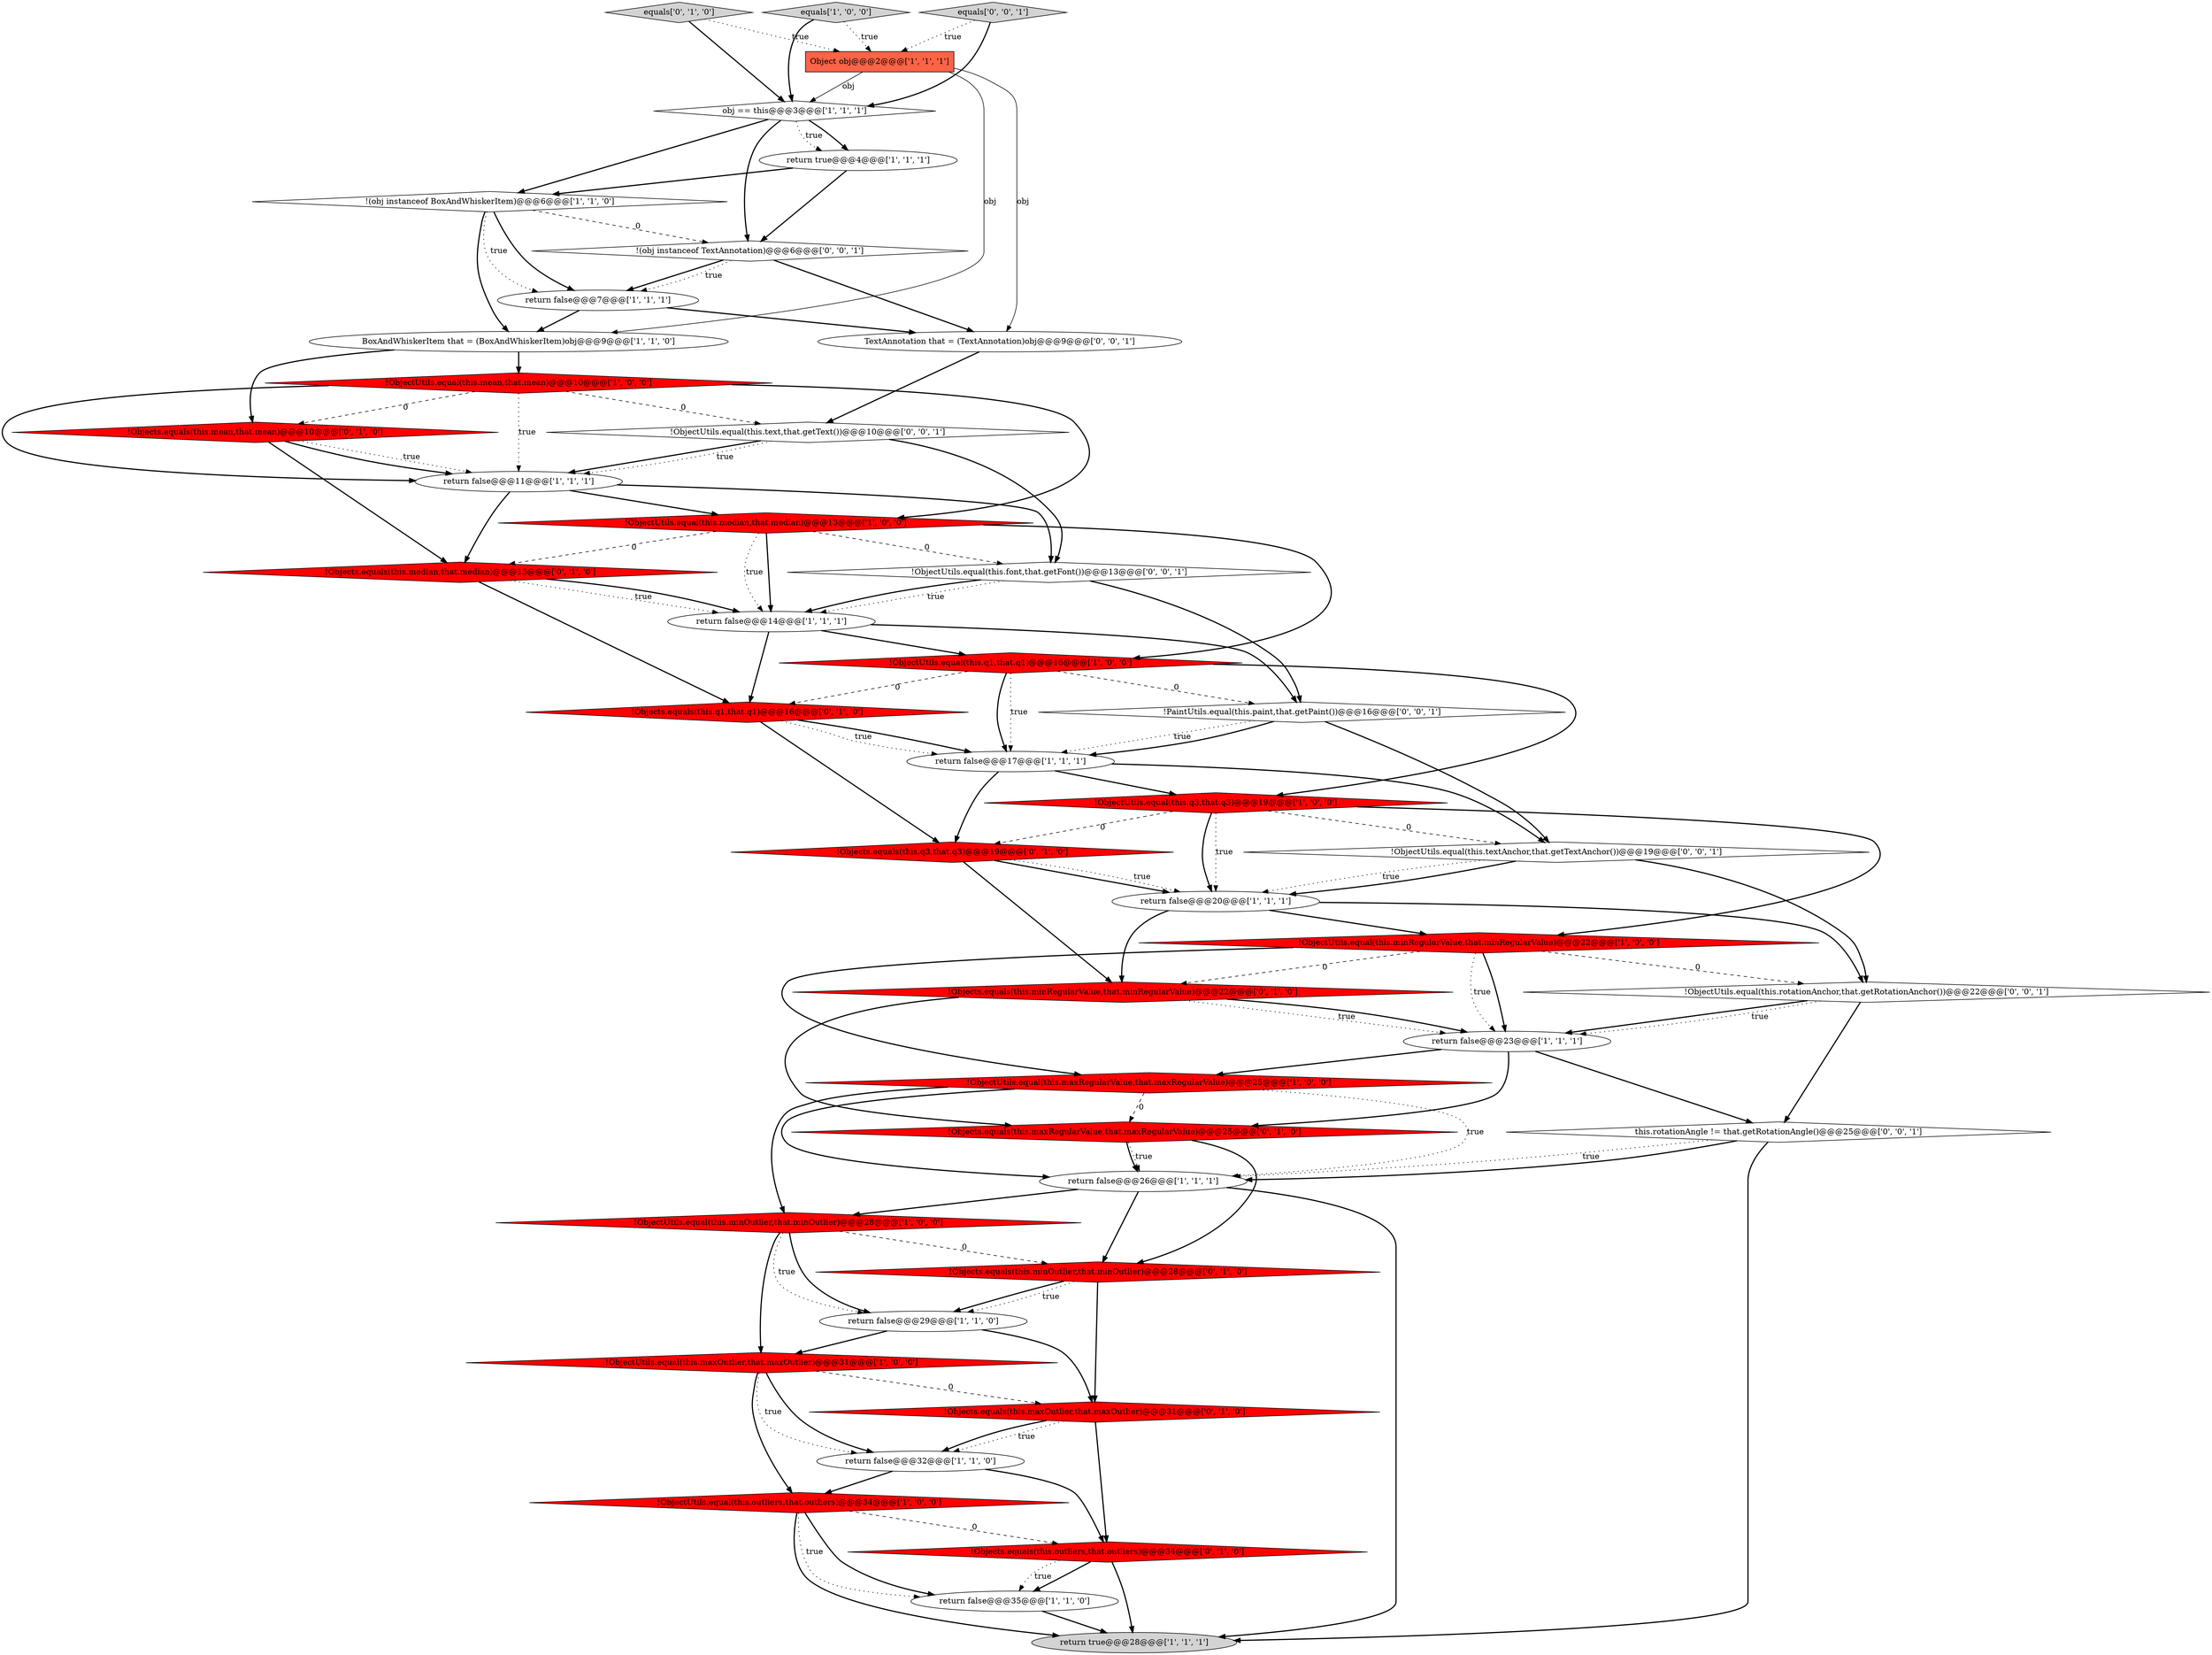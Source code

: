 digraph {
16 [style = filled, label = "return true@@@28@@@['1', '1', '1']", fillcolor = lightgray, shape = ellipse image = "AAA0AAABBB1BBB"];
34 [style = filled, label = "!Objects.equals(this.minRegularValue,that.minRegularValue)@@@22@@@['0', '1', '0']", fillcolor = red, shape = diamond image = "AAA1AAABBB2BBB"];
15 [style = filled, label = "!ObjectUtils.equal(this.q1,that.q1)@@@16@@@['1', '0', '0']", fillcolor = red, shape = diamond image = "AAA1AAABBB1BBB"];
20 [style = filled, label = "!ObjectUtils.equal(this.maxOutlier,that.maxOutlier)@@@31@@@['1', '0', '0']", fillcolor = red, shape = diamond image = "AAA1AAABBB1BBB"];
22 [style = filled, label = "!ObjectUtils.equal(this.q3,that.q3)@@@19@@@['1', '0', '0']", fillcolor = red, shape = diamond image = "AAA1AAABBB1BBB"];
26 [style = filled, label = "equals['0', '1', '0']", fillcolor = lightgray, shape = diamond image = "AAA0AAABBB2BBB"];
23 [style = filled, label = "return false@@@14@@@['1', '1', '1']", fillcolor = white, shape = ellipse image = "AAA0AAABBB1BBB"];
27 [style = filled, label = "!Objects.equals(this.q3,that.q3)@@@19@@@['0', '1', '0']", fillcolor = red, shape = diamond image = "AAA1AAABBB2BBB"];
6 [style = filled, label = "Object obj@@@2@@@['1', '1', '1']", fillcolor = tomato, shape = box image = "AAA0AAABBB1BBB"];
36 [style = filled, label = "!(obj instanceof TextAnnotation)@@@6@@@['0', '0', '1']", fillcolor = white, shape = diamond image = "AAA0AAABBB3BBB"];
2 [style = filled, label = "return false@@@32@@@['1', '1', '0']", fillcolor = white, shape = ellipse image = "AAA0AAABBB1BBB"];
24 [style = filled, label = "obj == this@@@3@@@['1', '1', '1']", fillcolor = white, shape = diamond image = "AAA0AAABBB1BBB"];
44 [style = filled, label = "!ObjectUtils.equal(this.text,that.getText())@@@10@@@['0', '0', '1']", fillcolor = white, shape = diamond image = "AAA0AAABBB3BBB"];
8 [style = filled, label = "equals['1', '0', '0']", fillcolor = lightgray, shape = diamond image = "AAA0AAABBB1BBB"];
13 [style = filled, label = "BoxAndWhiskerItem that = (BoxAndWhiskerItem)obj@@@9@@@['1', '1', '0']", fillcolor = white, shape = ellipse image = "AAA0AAABBB1BBB"];
18 [style = filled, label = "return false@@@29@@@['1', '1', '0']", fillcolor = white, shape = ellipse image = "AAA0AAABBB1BBB"];
39 [style = filled, label = "!PaintUtils.equal(this.paint,that.getPaint())@@@16@@@['0', '0', '1']", fillcolor = white, shape = diamond image = "AAA0AAABBB3BBB"];
31 [style = filled, label = "!Objects.equals(this.q1,that.q1)@@@16@@@['0', '1', '0']", fillcolor = red, shape = diamond image = "AAA1AAABBB2BBB"];
43 [style = filled, label = "TextAnnotation that = (TextAnnotation)obj@@@9@@@['0', '0', '1']", fillcolor = white, shape = ellipse image = "AAA0AAABBB3BBB"];
7 [style = filled, label = "return true@@@4@@@['1', '1', '1']", fillcolor = white, shape = ellipse image = "AAA0AAABBB1BBB"];
37 [style = filled, label = "!ObjectUtils.equal(this.rotationAnchor,that.getRotationAnchor())@@@22@@@['0', '0', '1']", fillcolor = white, shape = diamond image = "AAA0AAABBB3BBB"];
21 [style = filled, label = "!ObjectUtils.equal(this.minRegularValue,that.minRegularValue)@@@22@@@['1', '0', '0']", fillcolor = red, shape = diamond image = "AAA1AAABBB1BBB"];
3 [style = filled, label = "!ObjectUtils.equal(this.maxRegularValue,that.maxRegularValue)@@@25@@@['1', '0', '0']", fillcolor = red, shape = diamond image = "AAA1AAABBB1BBB"];
35 [style = filled, label = "!Objects.equals(this.minOutlier,that.minOutlier)@@@28@@@['0', '1', '0']", fillcolor = red, shape = diamond image = "AAA1AAABBB2BBB"];
4 [style = filled, label = "!ObjectUtils.equal(this.mean,that.mean)@@@10@@@['1', '0', '0']", fillcolor = red, shape = diamond image = "AAA1AAABBB1BBB"];
30 [style = filled, label = "!Objects.equals(this.mean,that.mean)@@@10@@@['0', '1', '0']", fillcolor = red, shape = diamond image = "AAA1AAABBB2BBB"];
0 [style = filled, label = "return false@@@17@@@['1', '1', '1']", fillcolor = white, shape = ellipse image = "AAA0AAABBB1BBB"];
14 [style = filled, label = "!ObjectUtils.equal(this.outliers,that.outliers)@@@34@@@['1', '0', '0']", fillcolor = red, shape = diamond image = "AAA1AAABBB1BBB"];
19 [style = filled, label = "return false@@@11@@@['1', '1', '1']", fillcolor = white, shape = ellipse image = "AAA0AAABBB1BBB"];
40 [style = filled, label = "this.rotationAngle != that.getRotationAngle()@@@25@@@['0', '0', '1']", fillcolor = white, shape = diamond image = "AAA0AAABBB3BBB"];
5 [style = filled, label = "!ObjectUtils.equal(this.median,that.median)@@@13@@@['1', '0', '0']", fillcolor = red, shape = diamond image = "AAA1AAABBB1BBB"];
42 [style = filled, label = "equals['0', '0', '1']", fillcolor = lightgray, shape = diamond image = "AAA0AAABBB3BBB"];
38 [style = filled, label = "!ObjectUtils.equal(this.textAnchor,that.getTextAnchor())@@@19@@@['0', '0', '1']", fillcolor = white, shape = diamond image = "AAA0AAABBB3BBB"];
32 [style = filled, label = "!Objects.equals(this.outliers,that.outliers)@@@34@@@['0', '1', '0']", fillcolor = red, shape = diamond image = "AAA1AAABBB2BBB"];
10 [style = filled, label = "return false@@@23@@@['1', '1', '1']", fillcolor = white, shape = ellipse image = "AAA0AAABBB1BBB"];
1 [style = filled, label = "!(obj instanceof BoxAndWhiskerItem)@@@6@@@['1', '1', '0']", fillcolor = white, shape = diamond image = "AAA0AAABBB1BBB"];
17 [style = filled, label = "return false@@@7@@@['1', '1', '1']", fillcolor = white, shape = ellipse image = "AAA0AAABBB1BBB"];
9 [style = filled, label = "return false@@@26@@@['1', '1', '1']", fillcolor = white, shape = ellipse image = "AAA0AAABBB1BBB"];
28 [style = filled, label = "!Objects.equals(this.maxRegularValue,that.maxRegularValue)@@@25@@@['0', '1', '0']", fillcolor = red, shape = diamond image = "AAA1AAABBB2BBB"];
29 [style = filled, label = "!Objects.equals(this.median,that.median)@@@13@@@['0', '1', '0']", fillcolor = red, shape = diamond image = "AAA1AAABBB2BBB"];
25 [style = filled, label = "return false@@@20@@@['1', '1', '1']", fillcolor = white, shape = ellipse image = "AAA0AAABBB1BBB"];
41 [style = filled, label = "!ObjectUtils.equal(this.font,that.getFont())@@@13@@@['0', '0', '1']", fillcolor = white, shape = diamond image = "AAA0AAABBB3BBB"];
33 [style = filled, label = "!Objects.equals(this.maxOutlier,that.maxOutlier)@@@31@@@['0', '1', '0']", fillcolor = red, shape = diamond image = "AAA1AAABBB2BBB"];
12 [style = filled, label = "return false@@@35@@@['1', '1', '0']", fillcolor = white, shape = ellipse image = "AAA0AAABBB1BBB"];
11 [style = filled, label = "!ObjectUtils.equal(this.minOutlier,that.minOutlier)@@@28@@@['1', '0', '0']", fillcolor = red, shape = diamond image = "AAA1AAABBB1BBB"];
21->10 [style = bold, label=""];
9->11 [style = bold, label=""];
25->34 [style = bold, label=""];
6->13 [style = solid, label="obj"];
32->12 [style = bold, label=""];
5->23 [style = dotted, label="true"];
44->19 [style = bold, label=""];
4->30 [style = dashed, label="0"];
5->15 [style = bold, label=""];
28->9 [style = bold, label=""];
21->37 [style = dashed, label="0"];
29->23 [style = dotted, label="true"];
1->13 [style = bold, label=""];
30->29 [style = bold, label=""];
9->35 [style = bold, label=""];
9->16 [style = bold, label=""];
40->9 [style = dotted, label="true"];
19->5 [style = bold, label=""];
40->16 [style = bold, label=""];
15->0 [style = bold, label=""];
2->14 [style = bold, label=""];
33->2 [style = dotted, label="true"];
15->31 [style = dashed, label="0"];
22->38 [style = dashed, label="0"];
39->38 [style = bold, label=""];
2->32 [style = bold, label=""];
36->17 [style = bold, label=""];
43->44 [style = bold, label=""];
27->25 [style = bold, label=""];
5->41 [style = dashed, label="0"];
25->21 [style = bold, label=""];
21->3 [style = bold, label=""];
14->16 [style = bold, label=""];
22->25 [style = bold, label=""];
7->1 [style = bold, label=""];
35->18 [style = bold, label=""];
14->12 [style = dotted, label="true"];
27->25 [style = dotted, label="true"];
5->23 [style = bold, label=""];
4->19 [style = bold, label=""];
30->19 [style = dotted, label="true"];
3->11 [style = bold, label=""];
20->14 [style = bold, label=""];
29->23 [style = bold, label=""];
26->24 [style = bold, label=""];
32->12 [style = dotted, label="true"];
11->18 [style = bold, label=""];
0->38 [style = bold, label=""];
1->17 [style = bold, label=""];
30->19 [style = bold, label=""];
18->20 [style = bold, label=""];
28->35 [style = bold, label=""];
31->27 [style = bold, label=""];
19->41 [style = bold, label=""];
41->23 [style = dotted, label="true"];
38->37 [style = bold, label=""];
25->37 [style = bold, label=""];
28->9 [style = dotted, label="true"];
44->41 [style = bold, label=""];
38->25 [style = bold, label=""];
26->6 [style = dotted, label="true"];
35->18 [style = dotted, label="true"];
20->33 [style = dashed, label="0"];
39->0 [style = dotted, label="true"];
24->7 [style = bold, label=""];
24->7 [style = dotted, label="true"];
4->44 [style = dashed, label="0"];
8->24 [style = bold, label=""];
36->43 [style = bold, label=""];
23->31 [style = bold, label=""];
3->28 [style = dashed, label="0"];
21->34 [style = dashed, label="0"];
1->17 [style = dotted, label="true"];
37->10 [style = bold, label=""];
19->29 [style = bold, label=""];
31->0 [style = bold, label=""];
22->25 [style = dotted, label="true"];
34->10 [style = dotted, label="true"];
18->33 [style = bold, label=""];
23->15 [style = bold, label=""];
40->9 [style = bold, label=""];
38->25 [style = dotted, label="true"];
22->27 [style = dashed, label="0"];
21->10 [style = dotted, label="true"];
3->9 [style = dotted, label="true"];
32->16 [style = bold, label=""];
5->29 [style = dashed, label="0"];
42->24 [style = bold, label=""];
15->0 [style = dotted, label="true"];
31->0 [style = dotted, label="true"];
15->22 [style = bold, label=""];
3->9 [style = bold, label=""];
34->28 [style = bold, label=""];
6->43 [style = solid, label="obj"];
17->43 [style = bold, label=""];
6->24 [style = solid, label="obj"];
14->32 [style = dashed, label="0"];
27->34 [style = bold, label=""];
8->6 [style = dotted, label="true"];
23->39 [style = bold, label=""];
10->40 [style = bold, label=""];
33->32 [style = bold, label=""];
17->13 [style = bold, label=""];
15->39 [style = dashed, label="0"];
24->1 [style = bold, label=""];
4->5 [style = bold, label=""];
33->2 [style = bold, label=""];
7->36 [style = bold, label=""];
4->19 [style = dotted, label="true"];
37->10 [style = dotted, label="true"];
11->20 [style = bold, label=""];
10->28 [style = bold, label=""];
0->27 [style = bold, label=""];
29->31 [style = bold, label=""];
42->6 [style = dotted, label="true"];
35->33 [style = bold, label=""];
22->21 [style = bold, label=""];
10->3 [style = bold, label=""];
12->16 [style = bold, label=""];
13->30 [style = bold, label=""];
11->18 [style = dotted, label="true"];
34->10 [style = bold, label=""];
20->2 [style = bold, label=""];
24->36 [style = bold, label=""];
39->0 [style = bold, label=""];
1->36 [style = dashed, label="0"];
36->17 [style = dotted, label="true"];
0->22 [style = bold, label=""];
14->12 [style = bold, label=""];
20->2 [style = dotted, label="true"];
44->19 [style = dotted, label="true"];
41->39 [style = bold, label=""];
41->23 [style = bold, label=""];
37->40 [style = bold, label=""];
11->35 [style = dashed, label="0"];
13->4 [style = bold, label=""];
}
